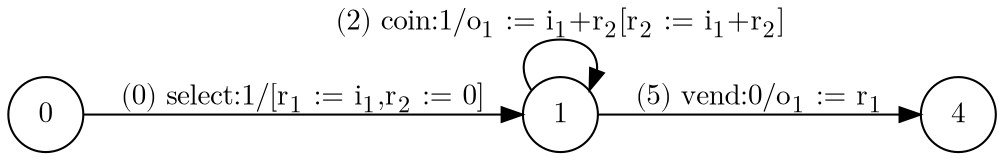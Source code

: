 digraph EFSM{
  graph [rankdir="LR", fontname="Latin Modern Math"];
  node [color="black", fillcolor="white", shape="circle", style="filled", fontname="Latin Modern Math"];
  edge [fontname="Latin Modern Math"];
  0->1[label=<(0) select:1/&#91;r<sub>1</sub> := i<sub>1</sub>,r<sub>2</sub> := 0&#93;>]
  1->1[label=<(2) coin:1/o<sub>1</sub> := i<sub>1</sub>+r<sub>2</sub>&#91;r<sub>2</sub> := i<sub>1</sub>+r<sub>2</sub>&#93;>]
  1->4[label=<(5) vend:0/o<sub>1</sub> := r<sub>1</sub>>]
}
